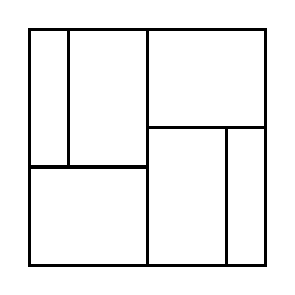 \begin{tikzpicture}[very thick, scale=.5]
    \draw (0,5/2) rectangle (1,6);
    \draw (1,5/2) rectangle (3,6);
    \draw (0,0) rectangle (3,5/2);
    \draw (3,7/2) rectangle (6,6);
    \draw (3,0) rectangle (5,7/2);
    \draw (5,0) rectangle (6,7/2);
\end{tikzpicture}

